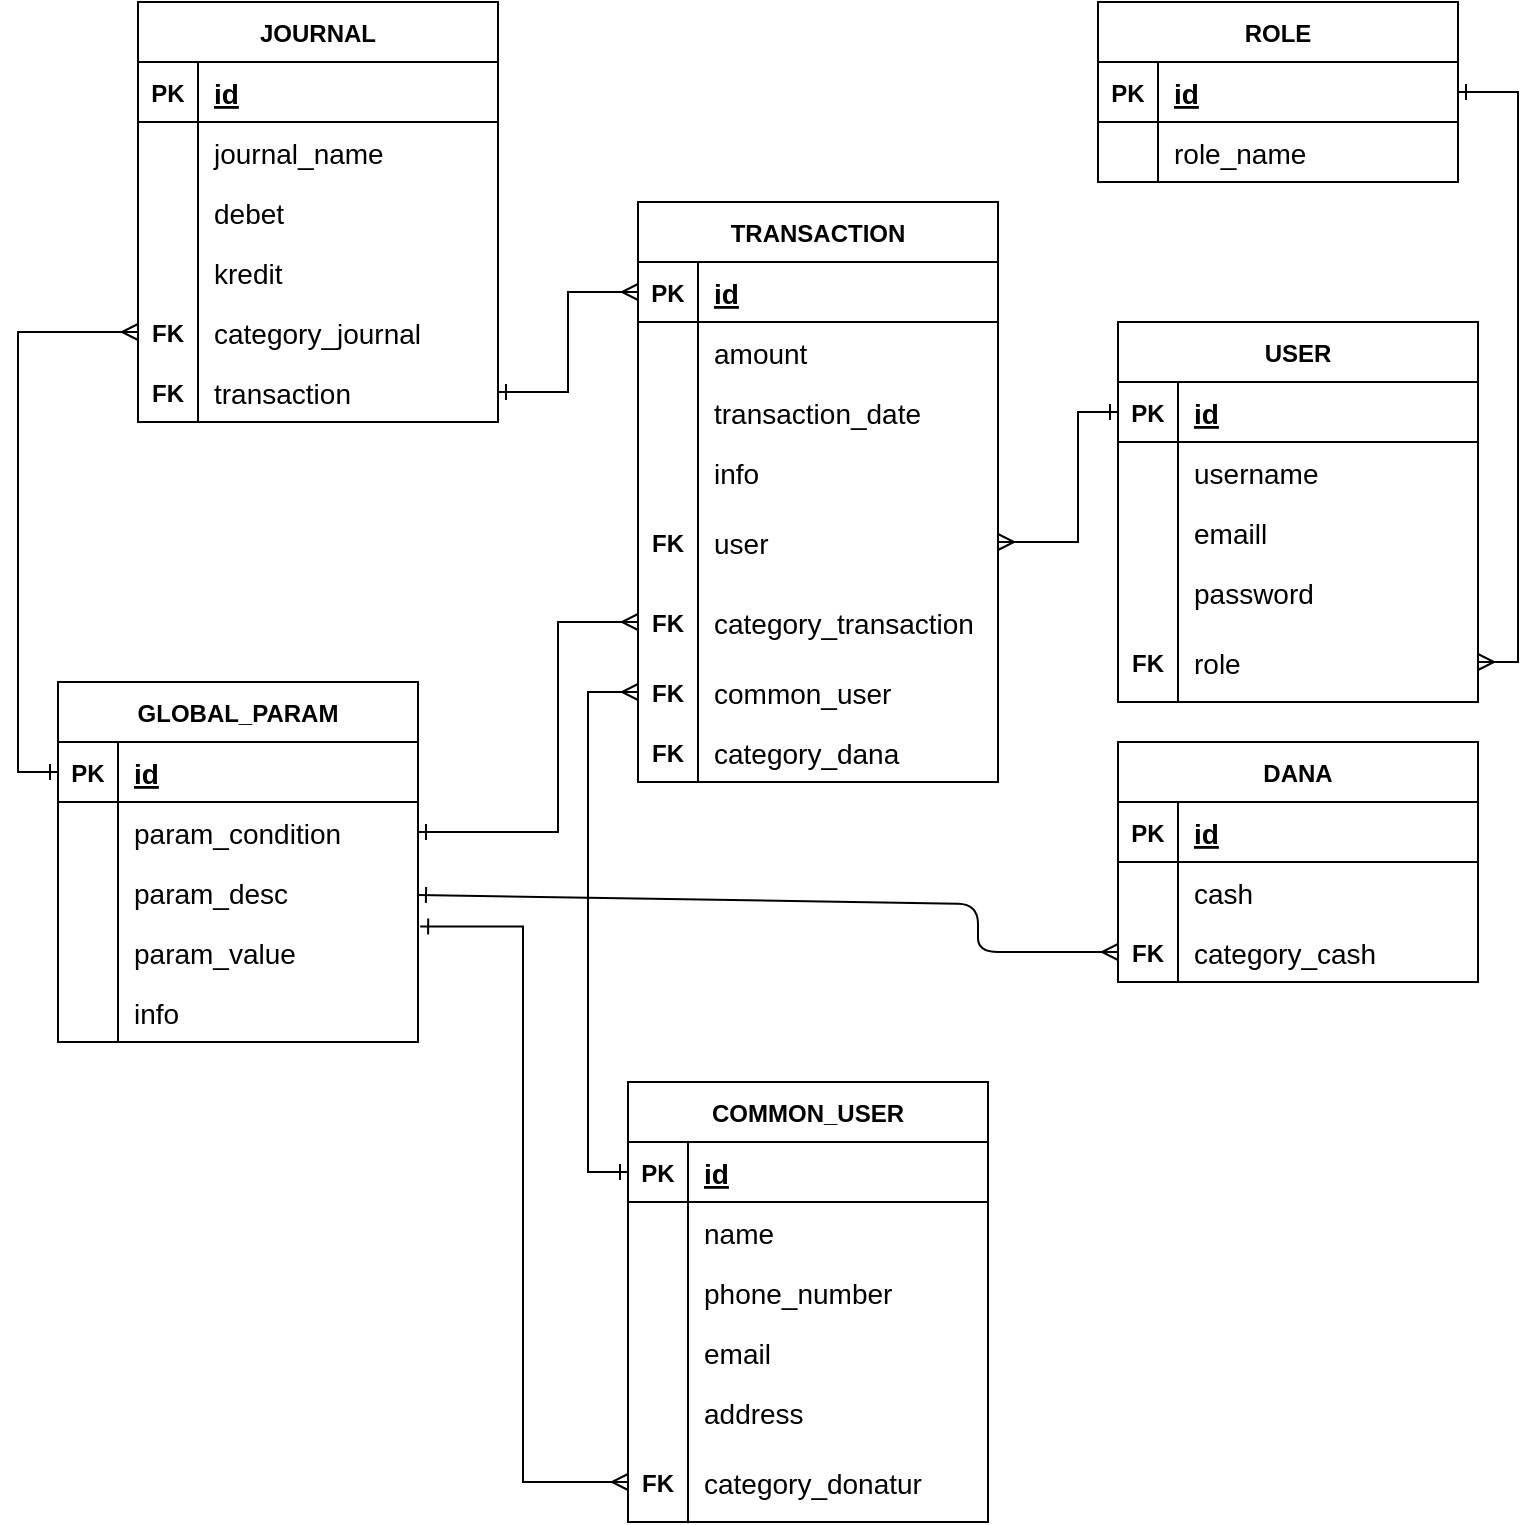 <mxfile version="14.9.8" type="device"><diagram id="Jf13p6jHRjKg475mxkrw" name="Page-1"><mxGraphModel dx="1021" dy="529" grid="1" gridSize="10" guides="1" tooltips="1" connect="1" arrows="1" fold="1" page="1" pageScale="1" pageWidth="850" pageHeight="1100" math="0" shadow="0"><root><mxCell id="0"/><mxCell id="1" parent="0"/><mxCell id="GL_x60jQlXB1rZ3bQmFj-6" value="USER" style="shape=table;startSize=30;container=1;collapsible=1;childLayout=tableLayout;fixedRows=1;rowLines=0;fontStyle=1;align=center;resizeLast=1;" parent="1" vertex="1"><mxGeometry x="580" y="210" width="180" height="190" as="geometry"/></mxCell><mxCell id="GL_x60jQlXB1rZ3bQmFj-7" value="" style="shape=partialRectangle;collapsible=0;dropTarget=0;pointerEvents=0;fillColor=none;top=0;left=0;bottom=1;right=0;points=[[0,0.5],[1,0.5]];portConstraint=eastwest;" parent="GL_x60jQlXB1rZ3bQmFj-6" vertex="1"><mxGeometry y="30" width="180" height="30" as="geometry"/></mxCell><mxCell id="GL_x60jQlXB1rZ3bQmFj-8" value="PK" style="shape=partialRectangle;connectable=0;fillColor=none;top=0;left=0;bottom=0;right=0;fontStyle=1;overflow=hidden;" parent="GL_x60jQlXB1rZ3bQmFj-7" vertex="1"><mxGeometry width="30" height="30" as="geometry"/></mxCell><mxCell id="GL_x60jQlXB1rZ3bQmFj-9" value="id" style="shape=partialRectangle;connectable=0;fillColor=none;top=0;left=0;bottom=0;right=0;align=left;spacingLeft=6;fontStyle=5;overflow=hidden;fontSize=14;" parent="GL_x60jQlXB1rZ3bQmFj-7" vertex="1"><mxGeometry x="30" width="150" height="30" as="geometry"/></mxCell><mxCell id="GL_x60jQlXB1rZ3bQmFj-10" value="" style="shape=partialRectangle;collapsible=0;dropTarget=0;pointerEvents=0;fillColor=none;top=0;left=0;bottom=0;right=0;points=[[0,0.5],[1,0.5]];portConstraint=eastwest;" parent="GL_x60jQlXB1rZ3bQmFj-6" vertex="1"><mxGeometry y="60" width="180" height="30" as="geometry"/></mxCell><mxCell id="GL_x60jQlXB1rZ3bQmFj-11" value="" style="shape=partialRectangle;connectable=0;fillColor=none;top=0;left=0;bottom=0;right=0;editable=1;overflow=hidden;" parent="GL_x60jQlXB1rZ3bQmFj-10" vertex="1"><mxGeometry width="30" height="30" as="geometry"/></mxCell><mxCell id="GL_x60jQlXB1rZ3bQmFj-12" value="username" style="shape=partialRectangle;connectable=0;fillColor=none;top=0;left=0;bottom=0;right=0;align=left;spacingLeft=6;overflow=hidden;fontSize=14;" parent="GL_x60jQlXB1rZ3bQmFj-10" vertex="1"><mxGeometry x="30" width="150" height="30" as="geometry"/></mxCell><mxCell id="GL_x60jQlXB1rZ3bQmFj-13" value="" style="shape=partialRectangle;collapsible=0;dropTarget=0;pointerEvents=0;fillColor=none;top=0;left=0;bottom=0;right=0;points=[[0,0.5],[1,0.5]];portConstraint=eastwest;" parent="GL_x60jQlXB1rZ3bQmFj-6" vertex="1"><mxGeometry y="90" width="180" height="30" as="geometry"/></mxCell><mxCell id="GL_x60jQlXB1rZ3bQmFj-14" value="" style="shape=partialRectangle;connectable=0;fillColor=none;top=0;left=0;bottom=0;right=0;editable=1;overflow=hidden;" parent="GL_x60jQlXB1rZ3bQmFj-13" vertex="1"><mxGeometry width="30" height="30" as="geometry"/></mxCell><mxCell id="GL_x60jQlXB1rZ3bQmFj-15" value="emaill" style="shape=partialRectangle;connectable=0;fillColor=none;top=0;left=0;bottom=0;right=0;align=left;spacingLeft=6;overflow=hidden;fontSize=14;" parent="GL_x60jQlXB1rZ3bQmFj-13" vertex="1"><mxGeometry x="30" width="150" height="30" as="geometry"/></mxCell><mxCell id="GL_x60jQlXB1rZ3bQmFj-19" value="" style="shape=partialRectangle;collapsible=0;dropTarget=0;pointerEvents=0;fillColor=none;top=0;left=0;bottom=0;right=0;points=[[0,0.5],[1,0.5]];portConstraint=eastwest;" parent="GL_x60jQlXB1rZ3bQmFj-6" vertex="1"><mxGeometry y="120" width="180" height="30" as="geometry"/></mxCell><mxCell id="GL_x60jQlXB1rZ3bQmFj-20" value="" style="shape=partialRectangle;connectable=0;fillColor=none;top=0;left=0;bottom=0;right=0;editable=1;overflow=hidden;" parent="GL_x60jQlXB1rZ3bQmFj-19" vertex="1"><mxGeometry width="30" height="30" as="geometry"/></mxCell><mxCell id="GL_x60jQlXB1rZ3bQmFj-21" value="password" style="shape=partialRectangle;connectable=0;fillColor=none;top=0;left=0;bottom=0;right=0;align=left;spacingLeft=6;overflow=hidden;fontSize=14;" parent="GL_x60jQlXB1rZ3bQmFj-19" vertex="1"><mxGeometry x="30" width="150" height="30" as="geometry"/></mxCell><mxCell id="GL_x60jQlXB1rZ3bQmFj-22" value="" style="shape=partialRectangle;collapsible=0;dropTarget=0;pointerEvents=0;fillColor=none;top=0;left=0;bottom=0;right=0;points=[[0,0.5],[1,0.5]];portConstraint=eastwest;" parent="GL_x60jQlXB1rZ3bQmFj-6" vertex="1"><mxGeometry y="150" width="180" height="40" as="geometry"/></mxCell><mxCell id="GL_x60jQlXB1rZ3bQmFj-23" value="FK" style="shape=partialRectangle;connectable=0;fillColor=none;top=0;left=0;bottom=0;right=0;editable=1;overflow=hidden;fontStyle=1" parent="GL_x60jQlXB1rZ3bQmFj-22" vertex="1"><mxGeometry width="30" height="40" as="geometry"/></mxCell><mxCell id="GL_x60jQlXB1rZ3bQmFj-24" value="role" style="shape=partialRectangle;connectable=0;fillColor=none;top=0;left=0;bottom=0;right=0;align=left;spacingLeft=6;overflow=hidden;fontSize=14;" parent="GL_x60jQlXB1rZ3bQmFj-22" vertex="1"><mxGeometry x="30" width="150" height="40" as="geometry"/></mxCell><mxCell id="GL_x60jQlXB1rZ3bQmFj-25" value="ROLE" style="shape=table;startSize=30;container=1;collapsible=1;childLayout=tableLayout;fixedRows=1;rowLines=0;fontStyle=1;align=center;resizeLast=1;" parent="1" vertex="1"><mxGeometry x="570" y="50" width="180" height="90" as="geometry"/></mxCell><mxCell id="GL_x60jQlXB1rZ3bQmFj-26" value="" style="shape=partialRectangle;collapsible=0;dropTarget=0;pointerEvents=0;fillColor=none;top=0;left=0;bottom=1;right=0;points=[[0,0.5],[1,0.5]];portConstraint=eastwest;" parent="GL_x60jQlXB1rZ3bQmFj-25" vertex="1"><mxGeometry y="30" width="180" height="30" as="geometry"/></mxCell><mxCell id="GL_x60jQlXB1rZ3bQmFj-27" value="PK" style="shape=partialRectangle;connectable=0;fillColor=none;top=0;left=0;bottom=0;right=0;fontStyle=1;overflow=hidden;" parent="GL_x60jQlXB1rZ3bQmFj-26" vertex="1"><mxGeometry width="30" height="30" as="geometry"/></mxCell><mxCell id="GL_x60jQlXB1rZ3bQmFj-28" value="id" style="shape=partialRectangle;connectable=0;fillColor=none;top=0;left=0;bottom=0;right=0;align=left;spacingLeft=6;fontStyle=5;overflow=hidden;fontSize=14;" parent="GL_x60jQlXB1rZ3bQmFj-26" vertex="1"><mxGeometry x="30" width="150" height="30" as="geometry"/></mxCell><mxCell id="GL_x60jQlXB1rZ3bQmFj-29" value="" style="shape=partialRectangle;collapsible=0;dropTarget=0;pointerEvents=0;fillColor=none;top=0;left=0;bottom=0;right=0;points=[[0,0.5],[1,0.5]];portConstraint=eastwest;" parent="GL_x60jQlXB1rZ3bQmFj-25" vertex="1"><mxGeometry y="60" width="180" height="30" as="geometry"/></mxCell><mxCell id="GL_x60jQlXB1rZ3bQmFj-30" value="" style="shape=partialRectangle;connectable=0;fillColor=none;top=0;left=0;bottom=0;right=0;editable=1;overflow=hidden;" parent="GL_x60jQlXB1rZ3bQmFj-29" vertex="1"><mxGeometry width="30" height="30" as="geometry"/></mxCell><mxCell id="GL_x60jQlXB1rZ3bQmFj-31" value="role_name" style="shape=partialRectangle;connectable=0;fillColor=none;top=0;left=0;bottom=0;right=0;align=left;spacingLeft=6;overflow=hidden;fontSize=14;" parent="GL_x60jQlXB1rZ3bQmFj-29" vertex="1"><mxGeometry x="30" width="150" height="30" as="geometry"/></mxCell><mxCell id="GL_x60jQlXB1rZ3bQmFj-41" style="edgeStyle=orthogonalEdgeStyle;rounded=0;orthogonalLoop=1;jettySize=auto;html=1;fontSize=14;endArrow=ERmany;endFill=0;startArrow=ERone;startFill=0;exitX=1;exitY=0.5;exitDx=0;exitDy=0;entryX=1;entryY=0.5;entryDx=0;entryDy=0;" parent="1" source="GL_x60jQlXB1rZ3bQmFj-26" target="GL_x60jQlXB1rZ3bQmFj-22" edge="1"><mxGeometry relative="1" as="geometry"/></mxCell><mxCell id="GL_x60jQlXB1rZ3bQmFj-42" value="COMMON_USER" style="shape=table;startSize=30;container=1;collapsible=1;childLayout=tableLayout;fixedRows=1;rowLines=0;fontStyle=1;align=center;resizeLast=1;" parent="1" vertex="1"><mxGeometry x="335" y="590" width="180" height="220" as="geometry"/></mxCell><mxCell id="GL_x60jQlXB1rZ3bQmFj-43" value="" style="shape=partialRectangle;collapsible=0;dropTarget=0;pointerEvents=0;fillColor=none;top=0;left=0;bottom=1;right=0;points=[[0,0.5],[1,0.5]];portConstraint=eastwest;" parent="GL_x60jQlXB1rZ3bQmFj-42" vertex="1"><mxGeometry y="30" width="180" height="30" as="geometry"/></mxCell><mxCell id="GL_x60jQlXB1rZ3bQmFj-44" value="PK" style="shape=partialRectangle;connectable=0;fillColor=none;top=0;left=0;bottom=0;right=0;fontStyle=1;overflow=hidden;" parent="GL_x60jQlXB1rZ3bQmFj-43" vertex="1"><mxGeometry width="30" height="30" as="geometry"/></mxCell><mxCell id="GL_x60jQlXB1rZ3bQmFj-45" value="id" style="shape=partialRectangle;connectable=0;fillColor=none;top=0;left=0;bottom=0;right=0;align=left;spacingLeft=6;fontStyle=5;overflow=hidden;fontSize=14;" parent="GL_x60jQlXB1rZ3bQmFj-43" vertex="1"><mxGeometry x="30" width="150" height="30" as="geometry"/></mxCell><mxCell id="GL_x60jQlXB1rZ3bQmFj-46" value="" style="shape=partialRectangle;collapsible=0;dropTarget=0;pointerEvents=0;fillColor=none;top=0;left=0;bottom=0;right=0;points=[[0,0.5],[1,0.5]];portConstraint=eastwest;" parent="GL_x60jQlXB1rZ3bQmFj-42" vertex="1"><mxGeometry y="60" width="180" height="30" as="geometry"/></mxCell><mxCell id="GL_x60jQlXB1rZ3bQmFj-47" value="" style="shape=partialRectangle;connectable=0;fillColor=none;top=0;left=0;bottom=0;right=0;editable=1;overflow=hidden;" parent="GL_x60jQlXB1rZ3bQmFj-46" vertex="1"><mxGeometry width="30" height="30" as="geometry"/></mxCell><mxCell id="GL_x60jQlXB1rZ3bQmFj-48" value="name" style="shape=partialRectangle;connectable=0;fillColor=none;top=0;left=0;bottom=0;right=0;align=left;spacingLeft=6;overflow=hidden;fontSize=14;" parent="GL_x60jQlXB1rZ3bQmFj-46" vertex="1"><mxGeometry x="30" width="150" height="30" as="geometry"/></mxCell><mxCell id="GL_x60jQlXB1rZ3bQmFj-49" value="" style="shape=partialRectangle;collapsible=0;dropTarget=0;pointerEvents=0;fillColor=none;top=0;left=0;bottom=0;right=0;points=[[0,0.5],[1,0.5]];portConstraint=eastwest;" parent="GL_x60jQlXB1rZ3bQmFj-42" vertex="1"><mxGeometry y="90" width="180" height="30" as="geometry"/></mxCell><mxCell id="GL_x60jQlXB1rZ3bQmFj-50" value="" style="shape=partialRectangle;connectable=0;fillColor=none;top=0;left=0;bottom=0;right=0;editable=1;overflow=hidden;" parent="GL_x60jQlXB1rZ3bQmFj-49" vertex="1"><mxGeometry width="30" height="30" as="geometry"/></mxCell><mxCell id="GL_x60jQlXB1rZ3bQmFj-51" value="phone_number" style="shape=partialRectangle;connectable=0;fillColor=none;top=0;left=0;bottom=0;right=0;align=left;spacingLeft=6;overflow=hidden;fontSize=14;" parent="GL_x60jQlXB1rZ3bQmFj-49" vertex="1"><mxGeometry x="30" width="150" height="30" as="geometry"/></mxCell><mxCell id="GL_x60jQlXB1rZ3bQmFj-52" value="" style="shape=partialRectangle;collapsible=0;dropTarget=0;pointerEvents=0;fillColor=none;top=0;left=0;bottom=0;right=0;points=[[0,0.5],[1,0.5]];portConstraint=eastwest;" parent="GL_x60jQlXB1rZ3bQmFj-42" vertex="1"><mxGeometry y="120" width="180" height="30" as="geometry"/></mxCell><mxCell id="GL_x60jQlXB1rZ3bQmFj-53" value="" style="shape=partialRectangle;connectable=0;fillColor=none;top=0;left=0;bottom=0;right=0;editable=1;overflow=hidden;" parent="GL_x60jQlXB1rZ3bQmFj-52" vertex="1"><mxGeometry width="30" height="30" as="geometry"/></mxCell><mxCell id="GL_x60jQlXB1rZ3bQmFj-54" value="email" style="shape=partialRectangle;connectable=0;fillColor=none;top=0;left=0;bottom=0;right=0;align=left;spacingLeft=6;overflow=hidden;fontSize=14;" parent="GL_x60jQlXB1rZ3bQmFj-52" vertex="1"><mxGeometry x="30" width="150" height="30" as="geometry"/></mxCell><mxCell id="GL_x60jQlXB1rZ3bQmFj-65" value="" style="shape=partialRectangle;collapsible=0;dropTarget=0;pointerEvents=0;fillColor=none;top=0;left=0;bottom=0;right=0;points=[[0,0.5],[1,0.5]];portConstraint=eastwest;" parent="GL_x60jQlXB1rZ3bQmFj-42" vertex="1"><mxGeometry y="150" width="180" height="30" as="geometry"/></mxCell><mxCell id="GL_x60jQlXB1rZ3bQmFj-66" value="" style="shape=partialRectangle;connectable=0;fillColor=none;top=0;left=0;bottom=0;right=0;editable=1;overflow=hidden;" parent="GL_x60jQlXB1rZ3bQmFj-65" vertex="1"><mxGeometry width="30" height="30" as="geometry"/></mxCell><mxCell id="GL_x60jQlXB1rZ3bQmFj-67" value="address" style="shape=partialRectangle;connectable=0;fillColor=none;top=0;left=0;bottom=0;right=0;align=left;spacingLeft=6;overflow=hidden;fontSize=14;" parent="GL_x60jQlXB1rZ3bQmFj-65" vertex="1"><mxGeometry x="30" width="150" height="30" as="geometry"/></mxCell><mxCell id="GL_x60jQlXB1rZ3bQmFj-55" value="" style="shape=partialRectangle;collapsible=0;dropTarget=0;pointerEvents=0;fillColor=none;top=0;left=0;bottom=0;right=0;points=[[0,0.5],[1,0.5]];portConstraint=eastwest;" parent="GL_x60jQlXB1rZ3bQmFj-42" vertex="1"><mxGeometry y="180" width="180" height="40" as="geometry"/></mxCell><mxCell id="GL_x60jQlXB1rZ3bQmFj-56" value="FK" style="shape=partialRectangle;connectable=0;fillColor=none;top=0;left=0;bottom=0;right=0;editable=1;overflow=hidden;fontStyle=1" parent="GL_x60jQlXB1rZ3bQmFj-55" vertex="1"><mxGeometry width="30" height="40" as="geometry"/></mxCell><mxCell id="GL_x60jQlXB1rZ3bQmFj-57" value="category_donatur" style="shape=partialRectangle;connectable=0;fillColor=none;top=0;left=0;bottom=0;right=0;align=left;spacingLeft=6;overflow=hidden;fontSize=14;" parent="GL_x60jQlXB1rZ3bQmFj-55" vertex="1"><mxGeometry x="30" width="150" height="40" as="geometry"/></mxCell><mxCell id="GL_x60jQlXB1rZ3bQmFj-68" style="edgeStyle=orthogonalEdgeStyle;rounded=0;orthogonalLoop=1;jettySize=auto;html=1;entryX=0;entryY=0.5;entryDx=0;entryDy=0;fontSize=14;startArrow=ERone;startFill=0;endArrow=ERmany;endFill=0;exitX=1.006;exitY=0.075;exitDx=0;exitDy=0;exitPerimeter=0;" parent="1" source="UuqxjxpcZXq5DTBf6a2B-11" target="GL_x60jQlXB1rZ3bQmFj-55" edge="1"><mxGeometry relative="1" as="geometry"/></mxCell><mxCell id="GL_x60jQlXB1rZ3bQmFj-69" value="TRANSACTION" style="shape=table;startSize=30;container=1;collapsible=1;childLayout=tableLayout;fixedRows=1;rowLines=0;fontStyle=1;align=center;resizeLast=1;" parent="1" vertex="1"><mxGeometry x="340" y="150" width="180" height="290" as="geometry"/></mxCell><mxCell id="GL_x60jQlXB1rZ3bQmFj-70" value="" style="shape=partialRectangle;collapsible=0;dropTarget=0;pointerEvents=0;fillColor=none;top=0;left=0;bottom=1;right=0;points=[[0,0.5],[1,0.5]];portConstraint=eastwest;" parent="GL_x60jQlXB1rZ3bQmFj-69" vertex="1"><mxGeometry y="30" width="180" height="30" as="geometry"/></mxCell><mxCell id="GL_x60jQlXB1rZ3bQmFj-71" value="PK" style="shape=partialRectangle;connectable=0;fillColor=none;top=0;left=0;bottom=0;right=0;fontStyle=1;overflow=hidden;" parent="GL_x60jQlXB1rZ3bQmFj-70" vertex="1"><mxGeometry width="30" height="30" as="geometry"/></mxCell><mxCell id="GL_x60jQlXB1rZ3bQmFj-72" value="id" style="shape=partialRectangle;connectable=0;fillColor=none;top=0;left=0;bottom=0;right=0;align=left;spacingLeft=6;fontStyle=5;overflow=hidden;fontSize=14;" parent="GL_x60jQlXB1rZ3bQmFj-70" vertex="1"><mxGeometry x="30" width="150" height="30" as="geometry"/></mxCell><mxCell id="GL_x60jQlXB1rZ3bQmFj-73" value="" style="shape=partialRectangle;collapsible=0;dropTarget=0;pointerEvents=0;fillColor=none;top=0;left=0;bottom=0;right=0;points=[[0,0.5],[1,0.5]];portConstraint=eastwest;" parent="GL_x60jQlXB1rZ3bQmFj-69" vertex="1"><mxGeometry y="60" width="180" height="30" as="geometry"/></mxCell><mxCell id="GL_x60jQlXB1rZ3bQmFj-74" value="" style="shape=partialRectangle;connectable=0;fillColor=none;top=0;left=0;bottom=0;right=0;editable=1;overflow=hidden;" parent="GL_x60jQlXB1rZ3bQmFj-73" vertex="1"><mxGeometry width="30" height="30" as="geometry"/></mxCell><mxCell id="GL_x60jQlXB1rZ3bQmFj-75" value="amount" style="shape=partialRectangle;connectable=0;fillColor=none;top=0;left=0;bottom=0;right=0;align=left;spacingLeft=6;overflow=hidden;fontSize=14;" parent="GL_x60jQlXB1rZ3bQmFj-73" vertex="1"><mxGeometry x="30" width="150" height="30" as="geometry"/></mxCell><mxCell id="GL_x60jQlXB1rZ3bQmFj-76" value="" style="shape=partialRectangle;collapsible=0;dropTarget=0;pointerEvents=0;fillColor=none;top=0;left=0;bottom=0;right=0;points=[[0,0.5],[1,0.5]];portConstraint=eastwest;" parent="GL_x60jQlXB1rZ3bQmFj-69" vertex="1"><mxGeometry y="90" width="180" height="30" as="geometry"/></mxCell><mxCell id="GL_x60jQlXB1rZ3bQmFj-77" value="" style="shape=partialRectangle;connectable=0;fillColor=none;top=0;left=0;bottom=0;right=0;editable=1;overflow=hidden;" parent="GL_x60jQlXB1rZ3bQmFj-76" vertex="1"><mxGeometry width="30" height="30" as="geometry"/></mxCell><mxCell id="GL_x60jQlXB1rZ3bQmFj-78" value="transaction_date" style="shape=partialRectangle;connectable=0;fillColor=none;top=0;left=0;bottom=0;right=0;align=left;spacingLeft=6;overflow=hidden;fontSize=14;" parent="GL_x60jQlXB1rZ3bQmFj-76" vertex="1"><mxGeometry x="30" width="150" height="30" as="geometry"/></mxCell><mxCell id="GL_x60jQlXB1rZ3bQmFj-79" value="" style="shape=partialRectangle;collapsible=0;dropTarget=0;pointerEvents=0;fillColor=none;top=0;left=0;bottom=0;right=0;points=[[0,0.5],[1,0.5]];portConstraint=eastwest;" parent="GL_x60jQlXB1rZ3bQmFj-69" vertex="1"><mxGeometry y="120" width="180" height="30" as="geometry"/></mxCell><mxCell id="GL_x60jQlXB1rZ3bQmFj-80" value="" style="shape=partialRectangle;connectable=0;fillColor=none;top=0;left=0;bottom=0;right=0;editable=1;overflow=hidden;" parent="GL_x60jQlXB1rZ3bQmFj-79" vertex="1"><mxGeometry width="30" height="30" as="geometry"/></mxCell><mxCell id="GL_x60jQlXB1rZ3bQmFj-81" value="info" style="shape=partialRectangle;connectable=0;fillColor=none;top=0;left=0;bottom=0;right=0;align=left;spacingLeft=6;overflow=hidden;fontSize=14;" parent="GL_x60jQlXB1rZ3bQmFj-79" vertex="1"><mxGeometry x="30" width="150" height="30" as="geometry"/></mxCell><mxCell id="UuqxjxpcZXq5DTBf6a2B-18" value="" style="shape=partialRectangle;collapsible=0;dropTarget=0;pointerEvents=0;fillColor=none;top=0;left=0;bottom=0;right=0;points=[[0,0.5],[1,0.5]];portConstraint=eastwest;" vertex="1" parent="GL_x60jQlXB1rZ3bQmFj-69"><mxGeometry y="150" width="180" height="40" as="geometry"/></mxCell><mxCell id="UuqxjxpcZXq5DTBf6a2B-19" value="FK" style="shape=partialRectangle;connectable=0;fillColor=none;top=0;left=0;bottom=0;right=0;editable=1;overflow=hidden;fontStyle=1" vertex="1" parent="UuqxjxpcZXq5DTBf6a2B-18"><mxGeometry width="30" height="40" as="geometry"/></mxCell><mxCell id="UuqxjxpcZXq5DTBf6a2B-20" value="user" style="shape=partialRectangle;connectable=0;fillColor=none;top=0;left=0;bottom=0;right=0;align=left;spacingLeft=6;overflow=hidden;fontSize=14;" vertex="1" parent="UuqxjxpcZXq5DTBf6a2B-18"><mxGeometry x="30" width="150" height="40" as="geometry"/></mxCell><mxCell id="GL_x60jQlXB1rZ3bQmFj-85" value="" style="shape=partialRectangle;collapsible=0;dropTarget=0;pointerEvents=0;fillColor=none;top=0;left=0;bottom=0;right=0;points=[[0,0.5],[1,0.5]];portConstraint=eastwest;" parent="GL_x60jQlXB1rZ3bQmFj-69" vertex="1"><mxGeometry y="190" width="180" height="40" as="geometry"/></mxCell><mxCell id="GL_x60jQlXB1rZ3bQmFj-86" value="FK" style="shape=partialRectangle;connectable=0;fillColor=none;top=0;left=0;bottom=0;right=0;editable=1;overflow=hidden;fontStyle=1" parent="GL_x60jQlXB1rZ3bQmFj-85" vertex="1"><mxGeometry width="30" height="40" as="geometry"/></mxCell><mxCell id="GL_x60jQlXB1rZ3bQmFj-87" value="category_transaction" style="shape=partialRectangle;connectable=0;fillColor=none;top=0;left=0;bottom=0;right=0;align=left;spacingLeft=6;overflow=hidden;fontSize=14;" parent="GL_x60jQlXB1rZ3bQmFj-85" vertex="1"><mxGeometry x="30" width="150" height="40" as="geometry"/></mxCell><mxCell id="GL_x60jQlXB1rZ3bQmFj-82" value="" style="shape=partialRectangle;collapsible=0;dropTarget=0;pointerEvents=0;fillColor=none;top=0;left=0;bottom=0;right=0;points=[[0,0.5],[1,0.5]];portConstraint=eastwest;" parent="GL_x60jQlXB1rZ3bQmFj-69" vertex="1"><mxGeometry y="230" width="180" height="30" as="geometry"/></mxCell><mxCell id="GL_x60jQlXB1rZ3bQmFj-83" value="FK" style="shape=partialRectangle;connectable=0;fillColor=none;top=0;left=0;bottom=0;right=0;editable=1;overflow=hidden;fontStyle=1" parent="GL_x60jQlXB1rZ3bQmFj-82" vertex="1"><mxGeometry width="30" height="30" as="geometry"/></mxCell><mxCell id="GL_x60jQlXB1rZ3bQmFj-84" value="common_user" style="shape=partialRectangle;connectable=0;fillColor=none;top=0;left=0;bottom=0;right=0;align=left;spacingLeft=6;overflow=hidden;fontSize=14;" parent="GL_x60jQlXB1rZ3bQmFj-82" vertex="1"><mxGeometry x="30" width="150" height="30" as="geometry"/></mxCell><mxCell id="UuqxjxpcZXq5DTBf6a2B-45" value="" style="shape=partialRectangle;collapsible=0;dropTarget=0;pointerEvents=0;fillColor=none;top=0;left=0;bottom=0;right=0;points=[[0,0.5],[1,0.5]];portConstraint=eastwest;" vertex="1" parent="GL_x60jQlXB1rZ3bQmFj-69"><mxGeometry y="260" width="180" height="30" as="geometry"/></mxCell><mxCell id="UuqxjxpcZXq5DTBf6a2B-46" value="FK" style="shape=partialRectangle;connectable=0;fillColor=none;top=0;left=0;bottom=0;right=0;editable=1;overflow=hidden;fontStyle=1" vertex="1" parent="UuqxjxpcZXq5DTBf6a2B-45"><mxGeometry width="30" height="30" as="geometry"/></mxCell><mxCell id="UuqxjxpcZXq5DTBf6a2B-47" value="category_dana" style="shape=partialRectangle;connectable=0;fillColor=none;top=0;left=0;bottom=0;right=0;align=left;spacingLeft=6;overflow=hidden;fontSize=14;" vertex="1" parent="UuqxjxpcZXq5DTBf6a2B-45"><mxGeometry x="30" width="150" height="30" as="geometry"/></mxCell><mxCell id="GL_x60jQlXB1rZ3bQmFj-95" value="JOURNAL" style="shape=table;startSize=30;container=1;collapsible=1;childLayout=tableLayout;fixedRows=1;rowLines=0;fontStyle=1;align=center;resizeLast=1;" parent="1" vertex="1"><mxGeometry x="90" y="50" width="180" height="210" as="geometry"/></mxCell><mxCell id="GL_x60jQlXB1rZ3bQmFj-96" value="" style="shape=partialRectangle;collapsible=0;dropTarget=0;pointerEvents=0;fillColor=none;top=0;left=0;bottom=1;right=0;points=[[0,0.5],[1,0.5]];portConstraint=eastwest;" parent="GL_x60jQlXB1rZ3bQmFj-95" vertex="1"><mxGeometry y="30" width="180" height="30" as="geometry"/></mxCell><mxCell id="GL_x60jQlXB1rZ3bQmFj-97" value="PK" style="shape=partialRectangle;connectable=0;fillColor=none;top=0;left=0;bottom=0;right=0;fontStyle=1;overflow=hidden;" parent="GL_x60jQlXB1rZ3bQmFj-96" vertex="1"><mxGeometry width="30" height="30" as="geometry"/></mxCell><mxCell id="GL_x60jQlXB1rZ3bQmFj-98" value="id" style="shape=partialRectangle;connectable=0;fillColor=none;top=0;left=0;bottom=0;right=0;align=left;spacingLeft=6;fontStyle=5;overflow=hidden;fontSize=14;" parent="GL_x60jQlXB1rZ3bQmFj-96" vertex="1"><mxGeometry x="30" width="150" height="30" as="geometry"/></mxCell><mxCell id="GL_x60jQlXB1rZ3bQmFj-99" value="" style="shape=partialRectangle;collapsible=0;dropTarget=0;pointerEvents=0;fillColor=none;top=0;left=0;bottom=0;right=0;points=[[0,0.5],[1,0.5]];portConstraint=eastwest;" parent="GL_x60jQlXB1rZ3bQmFj-95" vertex="1"><mxGeometry y="60" width="180" height="30" as="geometry"/></mxCell><mxCell id="GL_x60jQlXB1rZ3bQmFj-100" value="" style="shape=partialRectangle;connectable=0;fillColor=none;top=0;left=0;bottom=0;right=0;editable=1;overflow=hidden;" parent="GL_x60jQlXB1rZ3bQmFj-99" vertex="1"><mxGeometry width="30" height="30" as="geometry"/></mxCell><mxCell id="GL_x60jQlXB1rZ3bQmFj-101" value="journal_name" style="shape=partialRectangle;connectable=0;fillColor=none;top=0;left=0;bottom=0;right=0;align=left;spacingLeft=6;overflow=hidden;fontSize=14;" parent="GL_x60jQlXB1rZ3bQmFj-99" vertex="1"><mxGeometry x="30" width="150" height="30" as="geometry"/></mxCell><mxCell id="GL_x60jQlXB1rZ3bQmFj-109" value="" style="shape=partialRectangle;collapsible=0;dropTarget=0;pointerEvents=0;fillColor=none;top=0;left=0;bottom=0;right=0;points=[[0,0.5],[1,0.5]];portConstraint=eastwest;" parent="GL_x60jQlXB1rZ3bQmFj-95" vertex="1"><mxGeometry y="90" width="180" height="30" as="geometry"/></mxCell><mxCell id="GL_x60jQlXB1rZ3bQmFj-110" value="" style="shape=partialRectangle;connectable=0;fillColor=none;top=0;left=0;bottom=0;right=0;editable=1;overflow=hidden;" parent="GL_x60jQlXB1rZ3bQmFj-109" vertex="1"><mxGeometry width="30" height="30" as="geometry"/></mxCell><mxCell id="GL_x60jQlXB1rZ3bQmFj-111" value="debet" style="shape=partialRectangle;connectable=0;fillColor=none;top=0;left=0;bottom=0;right=0;align=left;spacingLeft=6;overflow=hidden;fontSize=14;" parent="GL_x60jQlXB1rZ3bQmFj-109" vertex="1"><mxGeometry x="30" width="150" height="30" as="geometry"/></mxCell><mxCell id="GL_x60jQlXB1rZ3bQmFj-112" value="" style="shape=partialRectangle;collapsible=0;dropTarget=0;pointerEvents=0;fillColor=none;top=0;left=0;bottom=0;right=0;points=[[0,0.5],[1,0.5]];portConstraint=eastwest;" parent="GL_x60jQlXB1rZ3bQmFj-95" vertex="1"><mxGeometry y="120" width="180" height="30" as="geometry"/></mxCell><mxCell id="GL_x60jQlXB1rZ3bQmFj-113" value="" style="shape=partialRectangle;connectable=0;fillColor=none;top=0;left=0;bottom=0;right=0;editable=1;overflow=hidden;" parent="GL_x60jQlXB1rZ3bQmFj-112" vertex="1"><mxGeometry width="30" height="30" as="geometry"/></mxCell><mxCell id="GL_x60jQlXB1rZ3bQmFj-114" value="kredit" style="shape=partialRectangle;connectable=0;fillColor=none;top=0;left=0;bottom=0;right=0;align=left;spacingLeft=6;overflow=hidden;fontSize=14;" parent="GL_x60jQlXB1rZ3bQmFj-112" vertex="1"><mxGeometry x="30" width="150" height="30" as="geometry"/></mxCell><mxCell id="GL_x60jQlXB1rZ3bQmFj-115" value="" style="shape=partialRectangle;collapsible=0;dropTarget=0;pointerEvents=0;fillColor=none;top=0;left=0;bottom=0;right=0;points=[[0,0.5],[1,0.5]];portConstraint=eastwest;" parent="GL_x60jQlXB1rZ3bQmFj-95" vertex="1"><mxGeometry y="150" width="180" height="30" as="geometry"/></mxCell><mxCell id="GL_x60jQlXB1rZ3bQmFj-116" value="FK" style="shape=partialRectangle;connectable=0;fillColor=none;top=0;left=0;bottom=0;right=0;editable=1;overflow=hidden;fontStyle=1" parent="GL_x60jQlXB1rZ3bQmFj-115" vertex="1"><mxGeometry width="30" height="30" as="geometry"/></mxCell><mxCell id="GL_x60jQlXB1rZ3bQmFj-117" value="category_journal" style="shape=partialRectangle;connectable=0;fillColor=none;top=0;left=0;bottom=0;right=0;align=left;spacingLeft=6;overflow=hidden;fontSize=14;" parent="GL_x60jQlXB1rZ3bQmFj-115" vertex="1"><mxGeometry x="30" width="150" height="30" as="geometry"/></mxCell><mxCell id="UuqxjxpcZXq5DTBf6a2B-24" value="" style="shape=partialRectangle;collapsible=0;dropTarget=0;pointerEvents=0;fillColor=none;top=0;left=0;bottom=0;right=0;points=[[0,0.5],[1,0.5]];portConstraint=eastwest;" vertex="1" parent="GL_x60jQlXB1rZ3bQmFj-95"><mxGeometry y="180" width="180" height="30" as="geometry"/></mxCell><mxCell id="UuqxjxpcZXq5DTBf6a2B-25" value="FK" style="shape=partialRectangle;connectable=0;fillColor=none;top=0;left=0;bottom=0;right=0;editable=1;overflow=hidden;fontStyle=1" vertex="1" parent="UuqxjxpcZXq5DTBf6a2B-24"><mxGeometry width="30" height="30" as="geometry"/></mxCell><mxCell id="UuqxjxpcZXq5DTBf6a2B-26" value="transaction" style="shape=partialRectangle;connectable=0;fillColor=none;top=0;left=0;bottom=0;right=0;align=left;spacingLeft=6;overflow=hidden;fontSize=14;" vertex="1" parent="UuqxjxpcZXq5DTBf6a2B-24"><mxGeometry x="30" width="150" height="30" as="geometry"/></mxCell><mxCell id="UuqxjxpcZXq5DTBf6a2B-1" value="GLOBAL_PARAM" style="shape=table;startSize=30;container=1;collapsible=1;childLayout=tableLayout;fixedRows=1;rowLines=0;fontStyle=1;align=center;resizeLast=1;" vertex="1" parent="1"><mxGeometry x="50" y="390" width="180" height="180" as="geometry"/></mxCell><mxCell id="UuqxjxpcZXq5DTBf6a2B-2" value="" style="shape=partialRectangle;collapsible=0;dropTarget=0;pointerEvents=0;fillColor=none;top=0;left=0;bottom=1;right=0;points=[[0,0.5],[1,0.5]];portConstraint=eastwest;" vertex="1" parent="UuqxjxpcZXq5DTBf6a2B-1"><mxGeometry y="30" width="180" height="30" as="geometry"/></mxCell><mxCell id="UuqxjxpcZXq5DTBf6a2B-3" value="PK" style="shape=partialRectangle;connectable=0;fillColor=none;top=0;left=0;bottom=0;right=0;fontStyle=1;overflow=hidden;" vertex="1" parent="UuqxjxpcZXq5DTBf6a2B-2"><mxGeometry width="30" height="30" as="geometry"/></mxCell><mxCell id="UuqxjxpcZXq5DTBf6a2B-4" value="id" style="shape=partialRectangle;connectable=0;fillColor=none;top=0;left=0;bottom=0;right=0;align=left;spacingLeft=6;fontStyle=5;overflow=hidden;fontSize=14;" vertex="1" parent="UuqxjxpcZXq5DTBf6a2B-2"><mxGeometry x="30" width="150" height="30" as="geometry"/></mxCell><mxCell id="UuqxjxpcZXq5DTBf6a2B-5" value="" style="shape=partialRectangle;collapsible=0;dropTarget=0;pointerEvents=0;fillColor=none;top=0;left=0;bottom=0;right=0;points=[[0,0.5],[1,0.5]];portConstraint=eastwest;" vertex="1" parent="UuqxjxpcZXq5DTBf6a2B-1"><mxGeometry y="60" width="180" height="30" as="geometry"/></mxCell><mxCell id="UuqxjxpcZXq5DTBf6a2B-6" value="" style="shape=partialRectangle;connectable=0;fillColor=none;top=0;left=0;bottom=0;right=0;editable=1;overflow=hidden;" vertex="1" parent="UuqxjxpcZXq5DTBf6a2B-5"><mxGeometry width="30" height="30" as="geometry"/></mxCell><mxCell id="UuqxjxpcZXq5DTBf6a2B-7" value="param_condition" style="shape=partialRectangle;connectable=0;fillColor=none;top=0;left=0;bottom=0;right=0;align=left;spacingLeft=6;overflow=hidden;fontSize=14;" vertex="1" parent="UuqxjxpcZXq5DTBf6a2B-5"><mxGeometry x="30" width="150" height="30" as="geometry"/></mxCell><mxCell id="UuqxjxpcZXq5DTBf6a2B-8" value="" style="shape=partialRectangle;collapsible=0;dropTarget=0;pointerEvents=0;fillColor=none;top=0;left=0;bottom=0;right=0;points=[[0,0.5],[1,0.5]];portConstraint=eastwest;" vertex="1" parent="UuqxjxpcZXq5DTBf6a2B-1"><mxGeometry y="90" width="180" height="30" as="geometry"/></mxCell><mxCell id="UuqxjxpcZXq5DTBf6a2B-9" value="" style="shape=partialRectangle;connectable=0;fillColor=none;top=0;left=0;bottom=0;right=0;editable=1;overflow=hidden;" vertex="1" parent="UuqxjxpcZXq5DTBf6a2B-8"><mxGeometry width="30" height="30" as="geometry"/></mxCell><mxCell id="UuqxjxpcZXq5DTBf6a2B-10" value="param_desc" style="shape=partialRectangle;connectable=0;fillColor=none;top=0;left=0;bottom=0;right=0;align=left;spacingLeft=6;overflow=hidden;fontSize=14;" vertex="1" parent="UuqxjxpcZXq5DTBf6a2B-8"><mxGeometry x="30" width="150" height="30" as="geometry"/></mxCell><mxCell id="UuqxjxpcZXq5DTBf6a2B-11" value="" style="shape=partialRectangle;collapsible=0;dropTarget=0;pointerEvents=0;fillColor=none;top=0;left=0;bottom=0;right=0;points=[[0,0.5],[1,0.5]];portConstraint=eastwest;" vertex="1" parent="UuqxjxpcZXq5DTBf6a2B-1"><mxGeometry y="120" width="180" height="30" as="geometry"/></mxCell><mxCell id="UuqxjxpcZXq5DTBf6a2B-12" value="" style="shape=partialRectangle;connectable=0;fillColor=none;top=0;left=0;bottom=0;right=0;editable=1;overflow=hidden;" vertex="1" parent="UuqxjxpcZXq5DTBf6a2B-11"><mxGeometry width="30" height="30" as="geometry"/></mxCell><mxCell id="UuqxjxpcZXq5DTBf6a2B-13" value="param_value" style="shape=partialRectangle;connectable=0;fillColor=none;top=0;left=0;bottom=0;right=0;align=left;spacingLeft=6;overflow=hidden;fontSize=14;" vertex="1" parent="UuqxjxpcZXq5DTBf6a2B-11"><mxGeometry x="30" width="150" height="30" as="geometry"/></mxCell><mxCell id="UuqxjxpcZXq5DTBf6a2B-14" value="" style="shape=partialRectangle;collapsible=0;dropTarget=0;pointerEvents=0;fillColor=none;top=0;left=0;bottom=0;right=0;points=[[0,0.5],[1,0.5]];portConstraint=eastwest;" vertex="1" parent="UuqxjxpcZXq5DTBf6a2B-1"><mxGeometry y="150" width="180" height="30" as="geometry"/></mxCell><mxCell id="UuqxjxpcZXq5DTBf6a2B-15" value="" style="shape=partialRectangle;connectable=0;fillColor=none;top=0;left=0;bottom=0;right=0;editable=1;overflow=hidden;" vertex="1" parent="UuqxjxpcZXq5DTBf6a2B-14"><mxGeometry width="30" height="30" as="geometry"/></mxCell><mxCell id="UuqxjxpcZXq5DTBf6a2B-16" value="info" style="shape=partialRectangle;connectable=0;fillColor=none;top=0;left=0;bottom=0;right=0;align=left;spacingLeft=6;overflow=hidden;fontSize=14;" vertex="1" parent="UuqxjxpcZXq5DTBf6a2B-14"><mxGeometry x="30" width="150" height="30" as="geometry"/></mxCell><mxCell id="UuqxjxpcZXq5DTBf6a2B-17" style="edgeStyle=orthogonalEdgeStyle;rounded=0;orthogonalLoop=1;jettySize=auto;html=1;entryX=0;entryY=0.5;entryDx=0;entryDy=0;fontSize=14;startArrow=ERone;startFill=0;endArrow=ERmany;endFill=0;exitX=0;exitY=0.5;exitDx=0;exitDy=0;" edge="1" parent="1" source="UuqxjxpcZXq5DTBf6a2B-2" target="GL_x60jQlXB1rZ3bQmFj-115"><mxGeometry relative="1" as="geometry"><mxPoint x="410" y="405" as="sourcePoint"/><mxPoint x="340" y="510" as="targetPoint"/></mxGeometry></mxCell><mxCell id="UuqxjxpcZXq5DTBf6a2B-21" style="edgeStyle=orthogonalEdgeStyle;rounded=0;orthogonalLoop=1;jettySize=auto;html=1;entryX=0;entryY=0.5;entryDx=0;entryDy=0;fontSize=14;startArrow=ERone;startFill=0;endArrow=ERmany;endFill=0;exitX=1;exitY=0.5;exitDx=0;exitDy=0;" edge="1" parent="1" source="UuqxjxpcZXq5DTBf6a2B-5" target="GL_x60jQlXB1rZ3bQmFj-85"><mxGeometry relative="1" as="geometry"><mxPoint x="270" y="165" as="sourcePoint"/><mxPoint x="370" y="260" as="targetPoint"/><Array as="points"><mxPoint x="300" y="465"/><mxPoint x="300" y="360"/></Array></mxGeometry></mxCell><mxCell id="UuqxjxpcZXq5DTBf6a2B-22" style="edgeStyle=orthogonalEdgeStyle;rounded=0;orthogonalLoop=1;jettySize=auto;html=1;entryX=1;entryY=0.5;entryDx=0;entryDy=0;fontSize=14;startArrow=ERone;startFill=0;endArrow=ERmany;endFill=0;exitX=0;exitY=0.5;exitDx=0;exitDy=0;" edge="1" parent="1" source="GL_x60jQlXB1rZ3bQmFj-7" target="UuqxjxpcZXq5DTBf6a2B-18"><mxGeometry relative="1" as="geometry"><mxPoint x="270" y="195" as="sourcePoint"/><mxPoint x="360" y="520" as="targetPoint"/><Array as="points"><mxPoint x="560" y="255"/><mxPoint x="560" y="320"/></Array></mxGeometry></mxCell><mxCell id="UuqxjxpcZXq5DTBf6a2B-23" style="edgeStyle=orthogonalEdgeStyle;rounded=0;orthogonalLoop=1;jettySize=auto;html=1;entryX=0;entryY=0.5;entryDx=0;entryDy=0;fontSize=14;startArrow=ERone;startFill=0;endArrow=ERmany;endFill=0;exitX=0;exitY=0.5;exitDx=0;exitDy=0;fillColor=#dae8fc;" edge="1" parent="1" source="GL_x60jQlXB1rZ3bQmFj-43" target="GL_x60jQlXB1rZ3bQmFj-82"><mxGeometry relative="1" as="geometry"><mxPoint x="270" y="165" as="sourcePoint"/><mxPoint x="370" y="260" as="targetPoint"/></mxGeometry></mxCell><mxCell id="UuqxjxpcZXq5DTBf6a2B-27" style="edgeStyle=orthogonalEdgeStyle;rounded=0;orthogonalLoop=1;jettySize=auto;html=1;entryX=0;entryY=0.5;entryDx=0;entryDy=0;endArrow=ERmany;endFill=0;startArrow=ERone;startFill=0;" edge="1" parent="1" source="UuqxjxpcZXq5DTBf6a2B-24" target="GL_x60jQlXB1rZ3bQmFj-70"><mxGeometry relative="1" as="geometry"/></mxCell><mxCell id="UuqxjxpcZXq5DTBf6a2B-28" value="DANA" style="shape=table;startSize=30;container=1;collapsible=1;childLayout=tableLayout;fixedRows=1;rowLines=0;fontStyle=1;align=center;resizeLast=1;" vertex="1" parent="1"><mxGeometry x="580" y="420" width="180" height="120" as="geometry"/></mxCell><mxCell id="UuqxjxpcZXq5DTBf6a2B-29" value="" style="shape=partialRectangle;collapsible=0;dropTarget=0;pointerEvents=0;fillColor=none;top=0;left=0;bottom=1;right=0;points=[[0,0.5],[1,0.5]];portConstraint=eastwest;" vertex="1" parent="UuqxjxpcZXq5DTBf6a2B-28"><mxGeometry y="30" width="180" height="30" as="geometry"/></mxCell><mxCell id="UuqxjxpcZXq5DTBf6a2B-30" value="PK" style="shape=partialRectangle;connectable=0;fillColor=none;top=0;left=0;bottom=0;right=0;fontStyle=1;overflow=hidden;" vertex="1" parent="UuqxjxpcZXq5DTBf6a2B-29"><mxGeometry width="30" height="30" as="geometry"/></mxCell><mxCell id="UuqxjxpcZXq5DTBf6a2B-31" value="id" style="shape=partialRectangle;connectable=0;fillColor=none;top=0;left=0;bottom=0;right=0;align=left;spacingLeft=6;fontStyle=5;overflow=hidden;fontSize=14;" vertex="1" parent="UuqxjxpcZXq5DTBf6a2B-29"><mxGeometry x="30" width="150" height="30" as="geometry"/></mxCell><mxCell id="UuqxjxpcZXq5DTBf6a2B-32" value="" style="shape=partialRectangle;collapsible=0;dropTarget=0;pointerEvents=0;fillColor=none;top=0;left=0;bottom=0;right=0;points=[[0,0.5],[1,0.5]];portConstraint=eastwest;" vertex="1" parent="UuqxjxpcZXq5DTBf6a2B-28"><mxGeometry y="60" width="180" height="30" as="geometry"/></mxCell><mxCell id="UuqxjxpcZXq5DTBf6a2B-33" value="" style="shape=partialRectangle;connectable=0;fillColor=none;top=0;left=0;bottom=0;right=0;editable=1;overflow=hidden;" vertex="1" parent="UuqxjxpcZXq5DTBf6a2B-32"><mxGeometry width="30" height="30" as="geometry"/></mxCell><mxCell id="UuqxjxpcZXq5DTBf6a2B-34" value="cash" style="shape=partialRectangle;connectable=0;fillColor=none;top=0;left=0;bottom=0;right=0;align=left;spacingLeft=6;overflow=hidden;fontSize=14;" vertex="1" parent="UuqxjxpcZXq5DTBf6a2B-32"><mxGeometry x="30" width="150" height="30" as="geometry"/></mxCell><mxCell id="UuqxjxpcZXq5DTBf6a2B-41" value="" style="shape=partialRectangle;collapsible=0;dropTarget=0;pointerEvents=0;fillColor=none;top=0;left=0;bottom=0;right=0;points=[[0,0.5],[1,0.5]];portConstraint=eastwest;" vertex="1" parent="UuqxjxpcZXq5DTBf6a2B-28"><mxGeometry y="90" width="180" height="30" as="geometry"/></mxCell><mxCell id="UuqxjxpcZXq5DTBf6a2B-42" value="FK" style="shape=partialRectangle;connectable=0;fillColor=none;top=0;left=0;bottom=0;right=0;editable=1;overflow=hidden;fontStyle=1" vertex="1" parent="UuqxjxpcZXq5DTBf6a2B-41"><mxGeometry width="30" height="30" as="geometry"/></mxCell><mxCell id="UuqxjxpcZXq5DTBf6a2B-43" value="category_cash" style="shape=partialRectangle;connectable=0;fillColor=none;top=0;left=0;bottom=0;right=0;align=left;spacingLeft=6;overflow=hidden;fontSize=14;" vertex="1" parent="UuqxjxpcZXq5DTBf6a2B-41"><mxGeometry x="30" width="150" height="30" as="geometry"/></mxCell><mxCell id="UuqxjxpcZXq5DTBf6a2B-44" value="" style="endArrow=ERmany;html=1;strokeColor=#000000;entryX=0;entryY=0.5;entryDx=0;entryDy=0;startArrow=ERone;startFill=0;endFill=0;" edge="1" parent="1" source="UuqxjxpcZXq5DTBf6a2B-8" target="UuqxjxpcZXq5DTBf6a2B-41"><mxGeometry width="50" height="50" relative="1" as="geometry"><mxPoint x="460" y="560" as="sourcePoint"/><mxPoint x="510" y="510" as="targetPoint"/><Array as="points"><mxPoint x="510" y="501"/><mxPoint x="510" y="525"/></Array></mxGeometry></mxCell></root></mxGraphModel></diagram></mxfile>